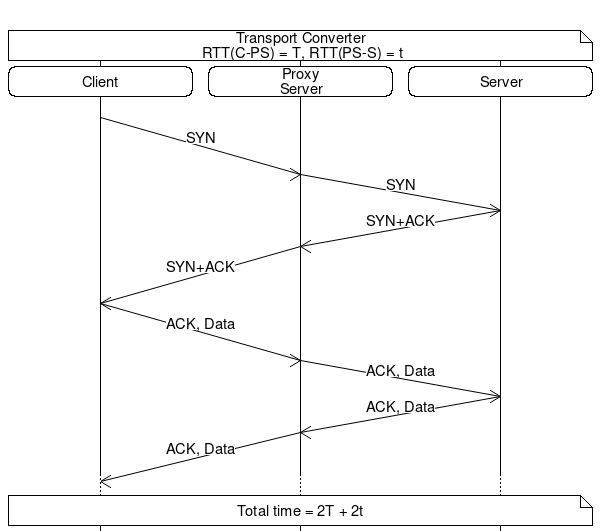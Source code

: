 
msc {
#     hscale = "0.5";
     c[label=""], ps[label=""], s[label=""]; 
     c note s[label="Transport Converter\n
RTT(C-PS) = T, RTT(PS-S) = t"];
     c rbox c [label="Client"], 
     ps rbox ps[label="Proxy\nServer"], 
     s rbox s[label="Server"];

     c =>> ps[label = "SYN", arcskip=2 ];|||; 
     ps =>> s[label = "SYN", arcskip=1 ]; 
     s =>> ps[label = "SYN+ACK", arcskip=1 ];  
     ps =>> c[label = "SYN+ACK", arcskip=2 ]; 
      |||;
#     ps box ps [label ="accept"];
     c =>> ps [label = "ACK, Data", arcskip=2];|||; 
     ps =>> s [label = "ACK, Data", arcskip=1];
     s =>> ps [label = "ACK, Data", arcskip=1]; 
     ps =>> c [label = "ACK, Data", arcskip=2];|||;
     ...;
     c note s[label="Total time = 2T + 2t"];
}
